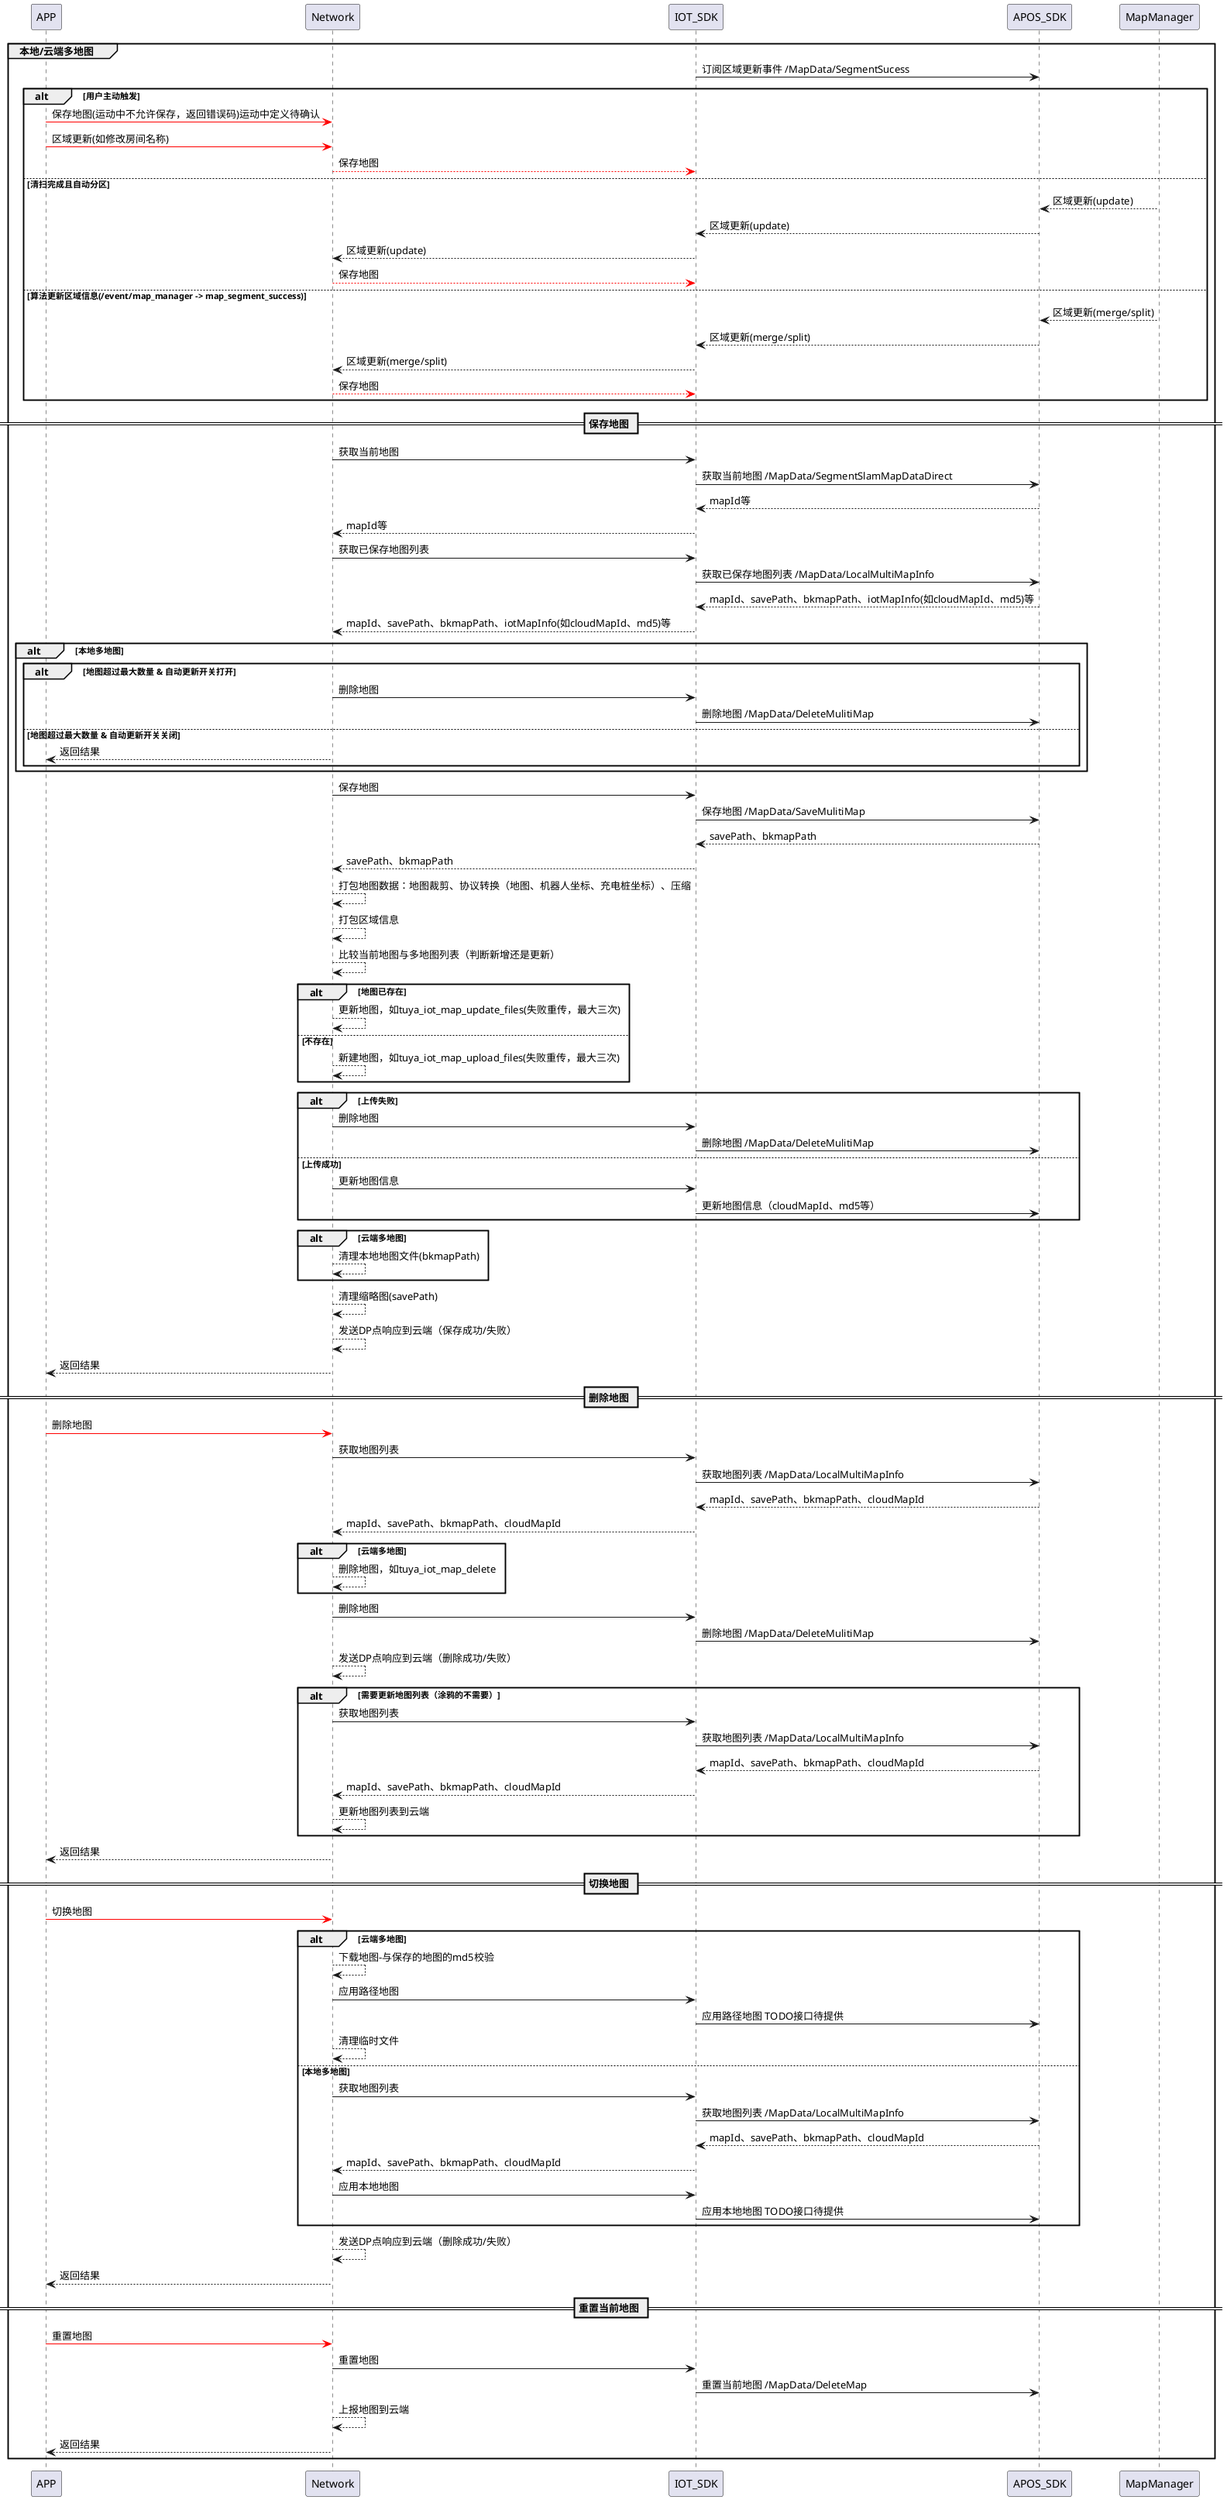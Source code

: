 @startuml
participant APP
participant Network
participant IOT_SDK
participant APOS_SDK
'participant SHM
'participant AppSweeper
participant MapManager


'地图：当前地图、本地多地图、云端多地图

'APP -> Network: 开始清扫
'Network --> AppSweeper: 开始清扫
'group 实时地图
'    MapManager -> SHM: 更新当前地图
'    loop 3s
'        Network -> SHM: 获取
'        SHM --> Network: 获取
'        Network --> Network: 对比是否更新
'        alt 有更新
'            Network --> Network: 美化、裁剪、协议转换
'            Network --> APP: 更新地图
'        end
'    end
'end
'autonumber
group 本地/云端多地图
    IOT_SDK -> APOS_SDK: 订阅区域更新事件 /MapData/SegmentSucess

    ' 保存地图
    alt 用户主动触发
        APP -[#red]> Network: 保存地图(运动中不允许保存，返回错误码)运动中定义待确认
        APP -[#red]> Network: 区域更新(如修改房间名称)
        Network -[#red]-> IOT_SDK: 保存地图
'        APP -[#red]> Network: 修改地图名称
    else 清扫完成且自动分区
        MapManager --> APOS_SDK: 区域更新(update)
        APOS_SDK --> IOT_SDK: 区域更新(update)
        IOT_SDK --> Network: 区域更新(update)
        Network -[#red]-> IOT_SDK: 保存地图
    else 算法更新区域信息(/event/map_manager -> map_segment_success)
        MapManager --> APOS_SDK: 区域更新(merge/split)
        APOS_SDK --> IOT_SDK: 区域更新(merge/split)
        IOT_SDK --> Network: 区域更新(merge/split)
        '判断地图存在则更新
        Network -[#red]-> IOT_SDK: 保存地图
'        alt 当前地图是否已保存（地图达到上限不保存）
'            Network -[#red]-> IOT_SDK: 保存地图
'        end
    end

    == 保存地图 ==
    Network -> IOT_SDK: 获取当前地图

    IOT_SDK -> APOS_SDK: 获取当前地图 /MapData/SegmentSlamMapDataDirect
    APOS_SDK --> IOT_SDK: mapId等
    IOT_SDK --> Network: mapId等
    Network -> IOT_SDK: 获取已保存地图列表
    IOT_SDK -> APOS_SDK: 获取已保存地图列表 /MapData/LocalMultiMapInfo
    APOS_SDK --> IOT_SDK: mapId、savePath、bkmapPath、iotMapInfo(如cloudMapId、md5)等
    IOT_SDK --> Network: mapId、savePath、bkmapPath、iotMapInfo(如cloudMapId、md5)等
    alt 本地多地图
        alt 地图超过最大数量 & 自动更新开关打开
            Network -> IOT_SDK: 删除地图
            IOT_SDK -> APOS_SDK: 删除地图 /MapData/DeleteMulitiMap
        else 地图超过最大数量 & 自动更新开关关闭
            Network --> APP: 返回结果
        end
    end
    Network -> IOT_SDK : 保存地图
    IOT_SDK -> APOS_SDK : 保存地图 /MapData/SaveMulitiMap
    APOS_SDK --> IOT_SDK: savePath、bkmapPath
    IOT_SDK --> Network: savePath、bkmapPath
    Network --> Network: 打包地图数据：地图裁剪、协议转换（地图、机器人坐标、充电桩坐标）、压缩
'    Network -> IOT_SDK: 获取全量共享内存区域信息(定制信息、区域、禁区)
'    IOT_SDK -> APOS_SDK: 获取全量共享内存区域信息 /Areas/AreaJson
    '开关、读、写
    '待讨论
'    Network --> Network: 打包分区区域信息
'    Network -> IOT_SDK: 获取禁区区域信息
'    IOT_SDK -> APOS_SDK: 获取禁区区域信息 /Areas/ForbidAreaInfo
    Network --> Network: 打包区域信息
    Network --> Network: 比较当前地图与多地图列表（判断新增还是更新）
    alt 地图已存在
        Network --> Network: 更新地图，如tuya_iot_map_update_files(失败重传，最大三次)
    else 不存在
        Network --> Network: 新建地图，如tuya_iot_map_upload_files(失败重传，最大三次)
    end
    alt 上传失败
        Network -> IOT_SDK: 删除地图
        IOT_SDK -> APOS_SDK: 删除地图 /MapData/DeleteMulitiMap
    else 上传成功
        '{
            '    "mapId": 123,
            '    "iot_cloud_map_info" : "{\"k\":\"v\",\"k1\":123}"
            '
        ' }
        Network -> IOT_SDK: 更新地图信息
        IOT_SDK -> APOS_SDK: 更新地图信息（cloudMapId、md5等）
    end

    alt 云端多地图
        Network --> Network: 清理本地地图文件(bkmapPath)
    end
    Network --> Network: 清理缩略图(savePath)
    Network --> Network: 发送DP点响应到云端（保存成功/失败）
    Network --> APP: 返回结果
    == 删除地图 ==
    ' 删除地图
    APP -[#red]> Network: 删除地图
    Network -> IOT_SDK: 获取地图列表
    IOT_SDK -> APOS_SDK: 获取地图列表 /MapData/LocalMultiMapInfo
    APOS_SDK --> IOT_SDK: mapId、savePath、bkmapPath、cloudMapId
    IOT_SDK --> Network: mapId、savePath、bkmapPath、cloudMapId

    alt 云端多地图
        Network --> Network: 删除地图，如tuya_iot_map_delete
    end
    Network -> IOT_SDK: 删除地图
    IOT_SDK -> APOS_SDK: 删除地图 /MapData/DeleteMulitiMap
    Network --> Network: 发送DP点响应到云端（删除成功/失败）

    alt 需要更新地图列表（涂鸦的不需要）
        Network-> IOT_SDK: 获取地图列表
        IOT_SDK -> APOS_SDK: 获取地图列表 /MapData/LocalMultiMapInfo
        APOS_SDK --> IOT_SDK: mapId、savePath、bkmapPath、cloudMapId
        IOT_SDK --> Network: mapId、savePath、bkmapPath、cloudMapId
        Network --> Network: 更新地图列表到云端
    end
    Network --> APP: 返回结果
    == 切换地图 ==
    ' 切换地图
    APP -[#red]> Network: 切换地图
    alt 云端多地图
        Network --> Network: 下载地图-与保存的地图的md5校验
        Network -> IOT_SDK: 应用路径地图
        IOT_SDK -> APOS_SDK: 应用路径地图 TODO接口待提供
        Network --> Network: 清理临时文件
    else 本地多地图
        Network -> IOT_SDK: 获取地图列表
        IOT_SDK -> APOS_SDK: 获取地图列表 /MapData/LocalMultiMapInfo
        APOS_SDK --> IOT_SDK: mapId、savePath、bkmapPath、cloudMapId
        IOT_SDK --> Network: mapId、savePath、bkmapPath、cloudMapId
        Network -> IOT_SDK: 应用本地地图
        IOT_SDK -> APOS_SDK: 应用本地地图 TODO接口待提供
    end
    Network --> Network: 发送DP点响应到云端（删除成功/失败）
    Network --> APP: 返回结果
    == 重置当前地图 ==
    '重置当前地图
    APP -[#red]> Network: 重置地图
    Network -> IOT_SDK: 重置地图
    IOT_SDK -> APOS_SDK: 重置当前地图 /MapData/DeleteMap
    Network --> Network: 上报地图到云端
    Network --> APP: 返回结果
end

'
'multi_map.cpp 硬编码字段宏定义，响应封装，协议类型字段封账，208删掉


'
@enduml
